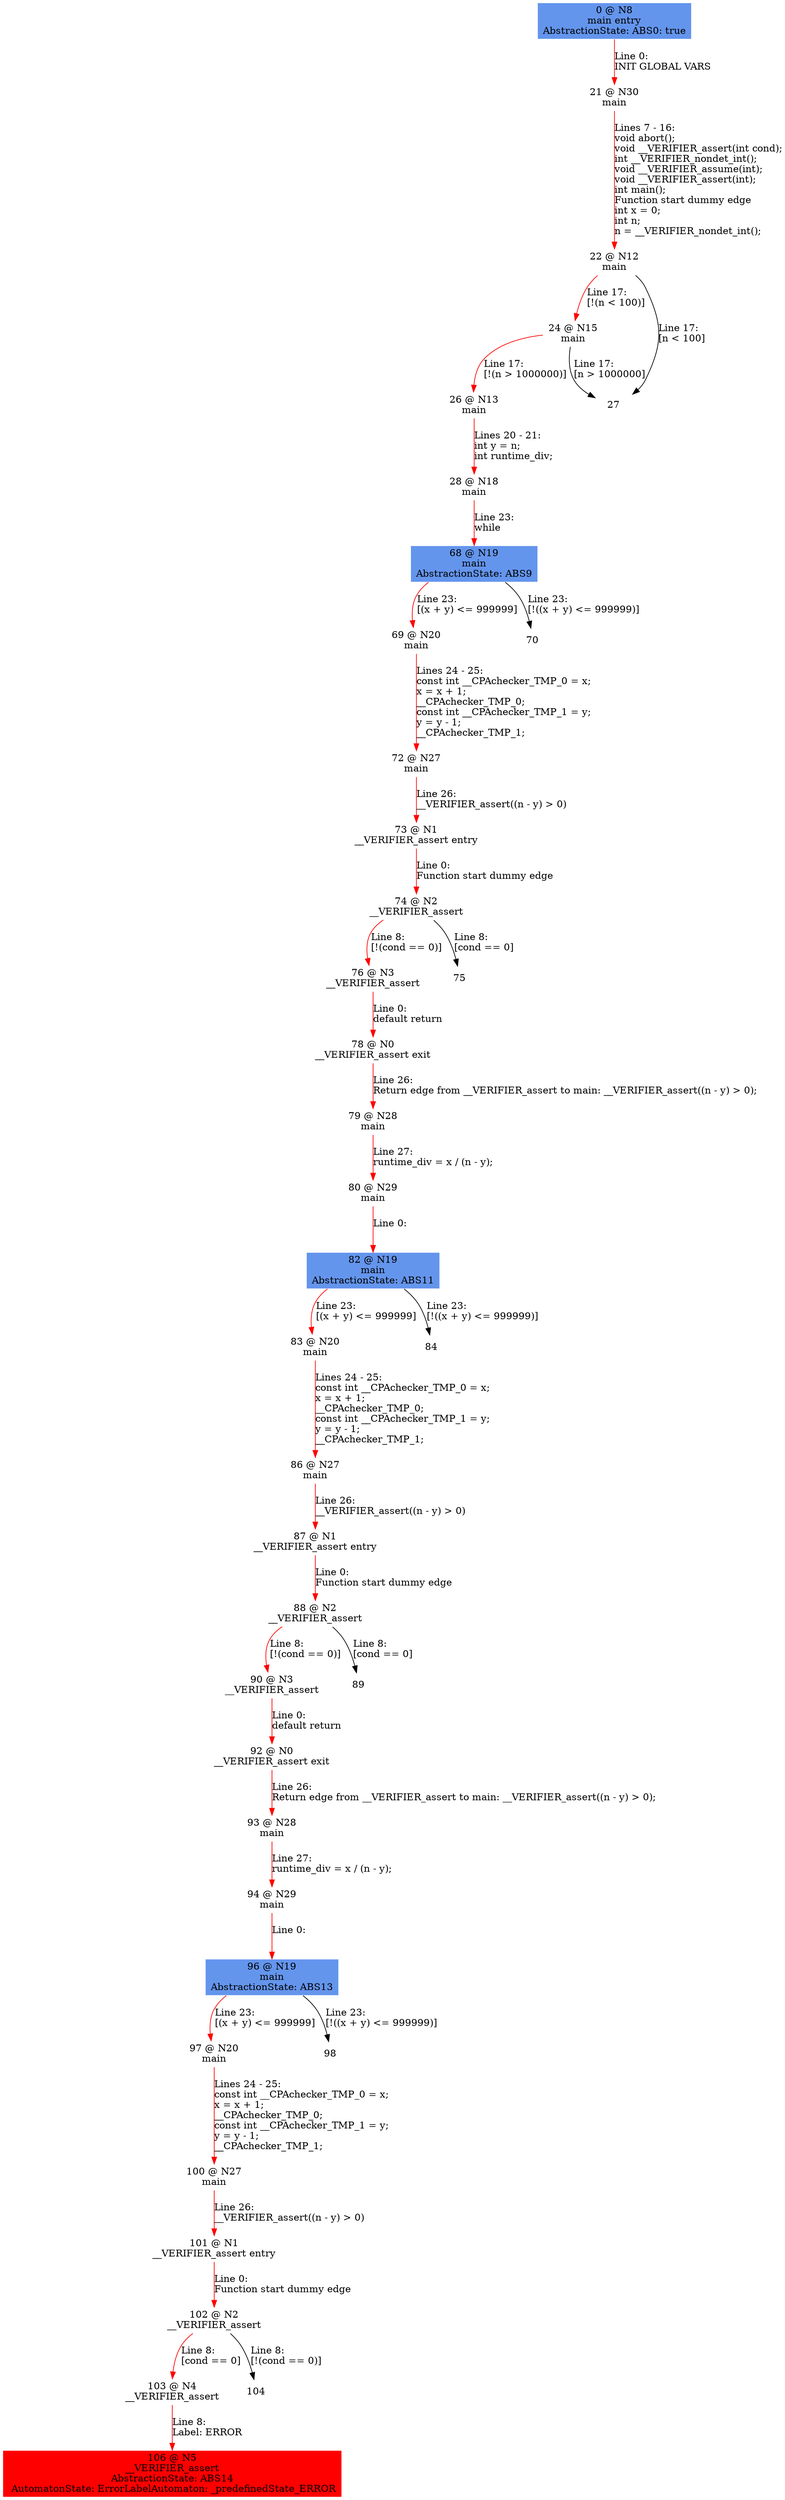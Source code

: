 digraph ARG {
node [style="filled" shape="box" color="white"]
0 [fillcolor="cornflowerblue" label="0 @ N8\nmain entry\nAbstractionState: ABS0: true\n" id="0"]
21 [label="21 @ N30\nmain\n" id="21"]
22 [label="22 @ N12\nmain\n" id="22"]
24 [label="24 @ N15\nmain\n" id="24"]
26 [label="26 @ N13\nmain\n" id="26"]
28 [label="28 @ N18\nmain\n" id="28"]
68 [fillcolor="cornflowerblue" label="68 @ N19\nmain\nAbstractionState: ABS9\n" id="68"]
69 [label="69 @ N20\nmain\n" id="69"]
72 [label="72 @ N27\nmain\n" id="72"]
73 [label="73 @ N1\n__VERIFIER_assert entry\n" id="73"]
74 [label="74 @ N2\n__VERIFIER_assert\n" id="74"]
76 [label="76 @ N3\n__VERIFIER_assert\n" id="76"]
78 [label="78 @ N0\n__VERIFIER_assert exit\n" id="78"]
79 [label="79 @ N28\nmain\n" id="79"]
80 [label="80 @ N29\nmain\n" id="80"]
82 [fillcolor="cornflowerblue" label="82 @ N19\nmain\nAbstractionState: ABS11\n" id="82"]
83 [label="83 @ N20\nmain\n" id="83"]
86 [label="86 @ N27\nmain\n" id="86"]
87 [label="87 @ N1\n__VERIFIER_assert entry\n" id="87"]
88 [label="88 @ N2\n__VERIFIER_assert\n" id="88"]
90 [label="90 @ N3\n__VERIFIER_assert\n" id="90"]
92 [label="92 @ N0\n__VERIFIER_assert exit\n" id="92"]
93 [label="93 @ N28\nmain\n" id="93"]
94 [label="94 @ N29\nmain\n" id="94"]
96 [fillcolor="cornflowerblue" label="96 @ N19\nmain\nAbstractionState: ABS13\n" id="96"]
97 [label="97 @ N20\nmain\n" id="97"]
100 [label="100 @ N27\nmain\n" id="100"]
101 [label="101 @ N1\n__VERIFIER_assert entry\n" id="101"]
102 [label="102 @ N2\n__VERIFIER_assert\n" id="102"]
103 [label="103 @ N4\n__VERIFIER_assert\n" id="103"]
106 [fillcolor="red" label="106 @ N5\n__VERIFIER_assert\nAbstractionState: ABS14\n AutomatonState: ErrorLabelAutomaton: _predefinedState_ERROR\n" id="106"]
0 -> 21 [color="red" label="Line 0: \lINIT GLOBAL VARS\l" id="0 -> 21"]
21 -> 22 [color="red" label="Lines 7 - 16: \lvoid abort();\lvoid __VERIFIER_assert(int cond);\lint __VERIFIER_nondet_int();\lvoid __VERIFIER_assume(int);\lvoid __VERIFIER_assert(int);\lint main();\lFunction start dummy edge\lint x = 0;\lint n;\ln = __VERIFIER_nondet_int();\l" id="21 -> 22"]
22 -> 24 [color="red" label="Line 17: \l[!(n < 100)]\l" id="22 -> 24"]
22 -> 27 [label="Line 17: \l[n < 100]\l" id="22 -> 27"]
24 -> 26 [color="red" label="Line 17: \l[!(n > 1000000)]\l" id="24 -> 26"]
24 -> 27 [label="Line 17: \l[n > 1000000]\l" id="24 -> 27"]
26 -> 28 [color="red" label="Lines 20 - 21: \lint y = n;\lint runtime_div;\l" id="26 -> 28"]
28 -> 68 [color="red" label="Line 23: \lwhile\l" id="28 -> 68"]
68 -> 69 [color="red" label="Line 23: \l[(x + y) <= 999999]\l" id="68 -> 69"]
68 -> 70 [label="Line 23: \l[!((x + y) <= 999999)]\l" id="68 -> 70"]
69 -> 72 [color="red" label="Lines 24 - 25: \lconst int __CPAchecker_TMP_0 = x;\lx = x + 1;\l__CPAchecker_TMP_0;\lconst int __CPAchecker_TMP_1 = y;\ly = y - 1;\l__CPAchecker_TMP_1;\l" id="69 -> 72"]
72 -> 73 [color="red" label="Line 26: \l__VERIFIER_assert((n - y) > 0)\l" id="72 -> 73"]
73 -> 74 [color="red" label="Line 0: \lFunction start dummy edge\l" id="73 -> 74"]
74 -> 75 [label="Line 8: \l[cond == 0]\l" id="74 -> 75"]
74 -> 76 [color="red" label="Line 8: \l[!(cond == 0)]\l" id="74 -> 76"]
76 -> 78 [color="red" label="Line 0: \ldefault return\l" id="76 -> 78"]
78 -> 79 [color="red" label="Line 26: \lReturn edge from __VERIFIER_assert to main: __VERIFIER_assert((n - y) > 0);\l" id="78 -> 79"]
79 -> 80 [color="red" label="Line 27: \lruntime_div = x / (n - y);\l" id="79 -> 80"]
80 -> 82 [color="red" label="Line 0: \l\l" id="80 -> 82"]
82 -> 83 [color="red" label="Line 23: \l[(x + y) <= 999999]\l" id="82 -> 83"]
82 -> 84 [label="Line 23: \l[!((x + y) <= 999999)]\l" id="82 -> 84"]
83 -> 86 [color="red" label="Lines 24 - 25: \lconst int __CPAchecker_TMP_0 = x;\lx = x + 1;\l__CPAchecker_TMP_0;\lconst int __CPAchecker_TMP_1 = y;\ly = y - 1;\l__CPAchecker_TMP_1;\l" id="83 -> 86"]
86 -> 87 [color="red" label="Line 26: \l__VERIFIER_assert((n - y) > 0)\l" id="86 -> 87"]
87 -> 88 [color="red" label="Line 0: \lFunction start dummy edge\l" id="87 -> 88"]
88 -> 89 [label="Line 8: \l[cond == 0]\l" id="88 -> 89"]
88 -> 90 [color="red" label="Line 8: \l[!(cond == 0)]\l" id="88 -> 90"]
90 -> 92 [color="red" label="Line 0: \ldefault return\l" id="90 -> 92"]
92 -> 93 [color="red" label="Line 26: \lReturn edge from __VERIFIER_assert to main: __VERIFIER_assert((n - y) > 0);\l" id="92 -> 93"]
93 -> 94 [color="red" label="Line 27: \lruntime_div = x / (n - y);\l" id="93 -> 94"]
94 -> 96 [color="red" label="Line 0: \l\l" id="94 -> 96"]
96 -> 97 [color="red" label="Line 23: \l[(x + y) <= 999999]\l" id="96 -> 97"]
96 -> 98 [label="Line 23: \l[!((x + y) <= 999999)]\l" id="96 -> 98"]
97 -> 100 [color="red" label="Lines 24 - 25: \lconst int __CPAchecker_TMP_0 = x;\lx = x + 1;\l__CPAchecker_TMP_0;\lconst int __CPAchecker_TMP_1 = y;\ly = y - 1;\l__CPAchecker_TMP_1;\l" id="97 -> 100"]
100 -> 101 [color="red" label="Line 26: \l__VERIFIER_assert((n - y) > 0)\l" id="100 -> 101"]
101 -> 102 [color="red" label="Line 0: \lFunction start dummy edge\l" id="101 -> 102"]
102 -> 103 [color="red" label="Line 8: \l[cond == 0]\l" id="102 -> 103"]
102 -> 104 [label="Line 8: \l[!(cond == 0)]\l" id="102 -> 104"]
103 -> 106 [color="red" label="Line 8: \lLabel: ERROR\l" id="103 -> 106"]
}
